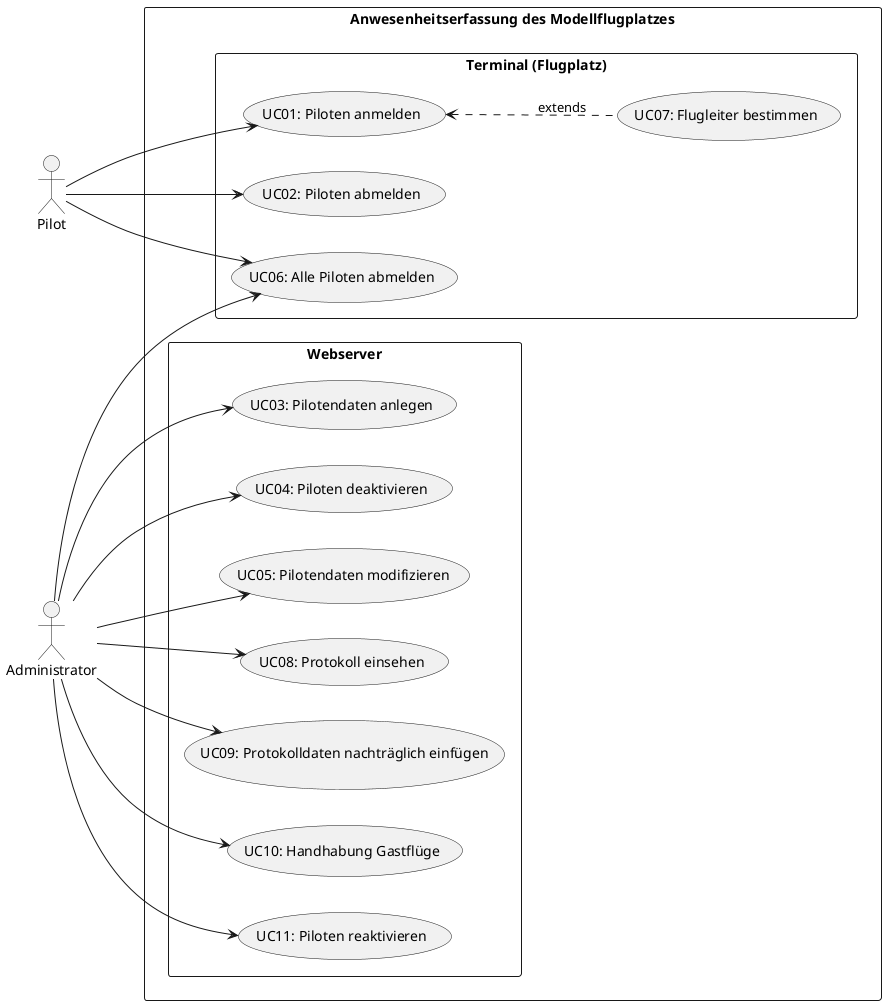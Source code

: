 @startuml use_case_diagram

left to right direction

actor Pilot

actor Administrator

rectangle "Anwesenheitserfassung des Modellflugplatzes" {
  
  rectangle "Terminal (Flugplatz)"{

  (UC01: Piloten anmelden)
  (UC02: Piloten abmelden)
  (UC06: Alle Piloten abmelden)
  (UC07: Flugleiter bestimmen)

  }
  
  rectangle "Webserver"{

  (UC03: Pilotendaten anlegen)
  (UC04: Piloten deaktivieren)
  (UC05: Pilotendaten modifizieren)
  (UC08: Protokoll einsehen)
  (UC09: Protokolldaten nachträglich einfügen)
  (UC10: Handhabung Gastflüge)
  (UC11: Piloten reaktivieren)
  
  }
}


Pilot --> (UC01: Piloten anmelden)
(UC01: Piloten anmelden) <.down. (UC07: Flugleiter bestimmen) : extends

Pilot --> (UC02: Piloten abmelden)

Pilot --> (UC06: Alle Piloten abmelden)


Administrator --> (UC03: Pilotendaten anlegen) 

Administrator --> (UC04: Piloten deaktivieren) 

Administrator --> (UC05: Pilotendaten modifizieren) 

Administrator --> (UC08: Protokoll einsehen) 

Administrator --> (UC09: Protokolldaten nachträglich einfügen) 

Administrator -->  (UC10: Handhabung Gastflüge)

Administrator --> (UC06: Alle Piloten abmelden)

Administrator --> (UC11: Piloten reaktivieren)


@enduml
